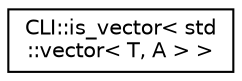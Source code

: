 digraph "Graphical Class Hierarchy"
{
  edge [fontname="Helvetica",fontsize="10",labelfontname="Helvetica",labelfontsize="10"];
  node [fontname="Helvetica",fontsize="10",shape=record];
  rankdir="LR";
  Node0 [label="CLI::is_vector\< std\l::vector\< T, A \> \>",height=0.2,width=0.4,color="black", fillcolor="white", style="filled",URL="$struct_c_l_i_1_1is__vector_3_01std_1_1vector_3_01_t_00_01_a_01_4_01_4.html"];
}
